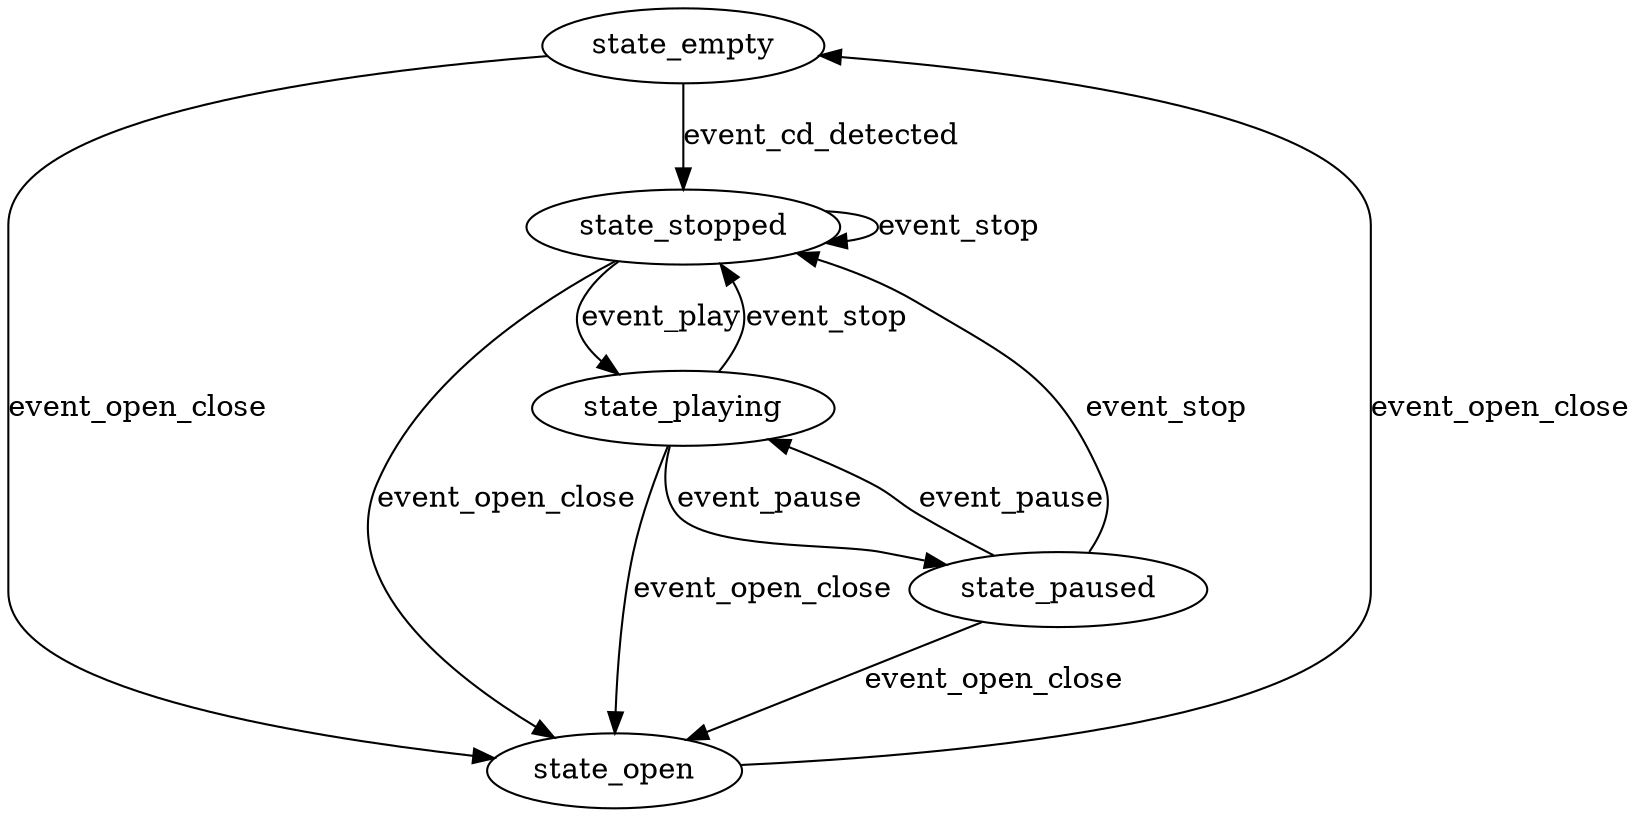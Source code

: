 digraph{
state_empty -> state_open[label="event_open_close"];
state_empty -> state_stopped[label="event_cd_detected"];
state_open -> state_empty[label="event_open_close"];
state_stopped -> state_open[label="event_open_close"];
state_stopped -> state_stopped[label="event_stop"];
state_stopped -> state_playing[label="event_play"];
state_paused -> state_open[label="event_open_close"];
state_paused -> state_stopped[label="event_stop"];
state_paused -> state_playing[label="event_pause"];
state_playing -> state_open[label="event_open_close"];
state_playing -> state_paused[label="event_pause"];
state_playing -> state_stopped[label="event_stop"];
}
